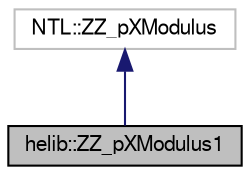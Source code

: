 digraph "helib::ZZ_pXModulus1"
{
  edge [fontname="FreeSans",fontsize="10",labelfontname="FreeSans",labelfontsize="10"];
  node [fontname="FreeSans",fontsize="10",shape=record];
  Node0 [label="helib::ZZ_pXModulus1",height=0.2,width=0.4,color="black", fillcolor="grey75", style="filled", fontcolor="black"];
  Node1 -> Node0 [dir="back",color="midnightblue",fontsize="10",style="solid"];
  Node1 [label="NTL::ZZ_pXModulus",height=0.2,width=0.4,color="grey75", fillcolor="white", style="filled"];
}
